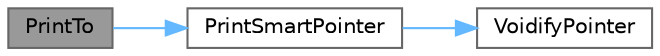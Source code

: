 digraph "PrintTo"
{
 // LATEX_PDF_SIZE
  bgcolor="transparent";
  edge [fontname=Helvetica,fontsize=10,labelfontname=Helvetica,labelfontsize=10];
  node [fontname=Helvetica,fontsize=10,shape=box,height=0.2,width=0.4];
  rankdir="LR";
  Node1 [id="Node000001",label="PrintTo",height=0.2,width=0.4,color="gray40", fillcolor="grey60", style="filled", fontcolor="black",tooltip=" "];
  Node1 -> Node2 [id="edge1_Node000001_Node000002",color="steelblue1",style="solid",tooltip=" "];
  Node2 [id="Node000002",label="PrintSmartPointer",height=0.2,width=0.4,color="grey40", fillcolor="white", style="filled",URL="$namespacetesting_1_1internal.html#aab765739441a7bd73a8ebcafdec3d400",tooltip=" "];
  Node2 -> Node3 [id="edge2_Node000002_Node000003",color="steelblue1",style="solid",tooltip=" "];
  Node3 [id="Node000003",label="VoidifyPointer",height=0.2,width=0.4,color="grey40", fillcolor="white", style="filled",URL="$namespacetesting_1_1internal.html#ad997ef42a93d8f198ec321be7137bde7",tooltip=" "];
}
